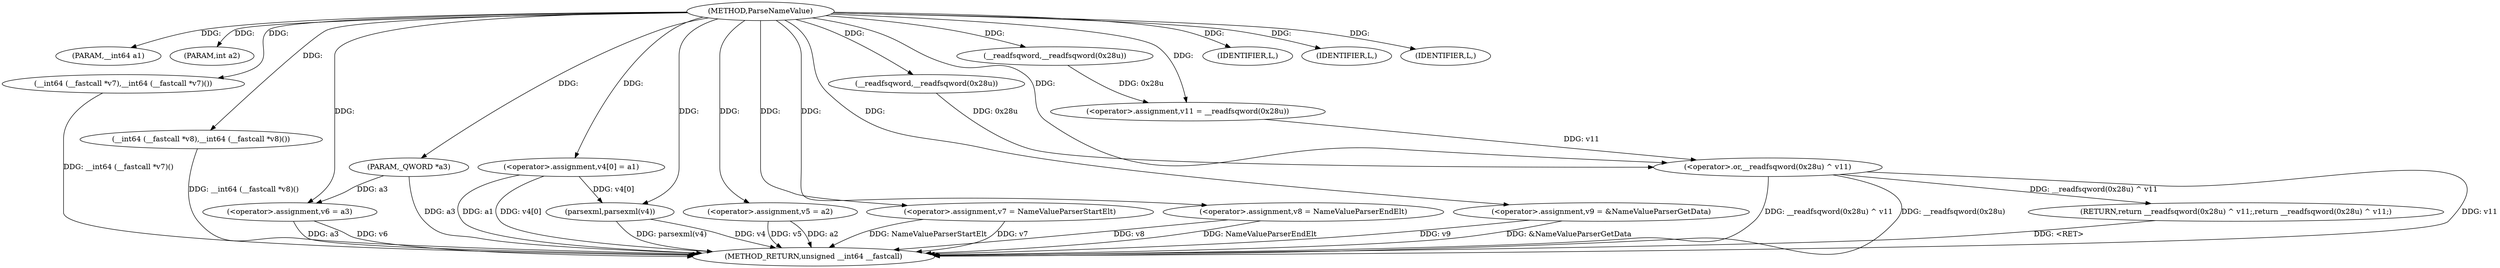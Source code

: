 digraph ParseNameValue {  
"1000109" [label = "(METHOD,ParseNameValue)" ]
"1000157" [label = "(METHOD_RETURN,unsigned __int64 __fastcall)" ]
"1000110" [label = "(PARAM,__int64 a1)" ]
"1000111" [label = "(PARAM,int a2)" ]
"1000112" [label = "(PARAM,_QWORD *a3)" ]
"1000117" [label = "(__int64 (__fastcall *v7),__int64 (__fastcall *v7)())" ]
"1000118" [label = "(__int64 (__fastcall *v8),__int64 (__fastcall *v8)())" ]
"1000122" [label = "(IDENTIFIER,L,)" ]
"1000123" [label = "(IDENTIFIER,L,)" ]
"1000124" [label = "(<operator>.assignment,v11 = __readfsqword(0x28u))" ]
"1000126" [label = "(__readfsqword,__readfsqword(0x28u))" ]
"1000128" [label = "(<operator>.assignment,v4[0] = a1)" ]
"1000133" [label = "(<operator>.assignment,v5 = a2)" ]
"1000136" [label = "(<operator>.assignment,v6 = a3)" ]
"1000139" [label = "(<operator>.assignment,v7 = NameValueParserStartElt)" ]
"1000142" [label = "(IDENTIFIER,L,)" ]
"1000143" [label = "(<operator>.assignment,v8 = NameValueParserEndElt)" ]
"1000146" [label = "(<operator>.assignment,v9 = &NameValueParserGetData)" ]
"1000150" [label = "(parsexml,parsexml(v4))" ]
"1000152" [label = "(RETURN,return __readfsqword(0x28u) ^ v11;,return __readfsqword(0x28u) ^ v11;)" ]
"1000153" [label = "(<operator>.or,__readfsqword(0x28u) ^ v11)" ]
"1000154" [label = "(__readfsqword,__readfsqword(0x28u))" ]
  "1000152" -> "1000157"  [ label = "DDG: <RET>"] 
  "1000118" -> "1000157"  [ label = "DDG: __int64 (__fastcall *v8)()"] 
  "1000150" -> "1000157"  [ label = "DDG: parsexml(v4)"] 
  "1000136" -> "1000157"  [ label = "DDG: a3"] 
  "1000153" -> "1000157"  [ label = "DDG: v11"] 
  "1000143" -> "1000157"  [ label = "DDG: v8"] 
  "1000117" -> "1000157"  [ label = "DDG: __int64 (__fastcall *v7)()"] 
  "1000136" -> "1000157"  [ label = "DDG: v6"] 
  "1000133" -> "1000157"  [ label = "DDG: v5"] 
  "1000153" -> "1000157"  [ label = "DDG: __readfsqword(0x28u) ^ v11"] 
  "1000146" -> "1000157"  [ label = "DDG: v9"] 
  "1000146" -> "1000157"  [ label = "DDG: &NameValueParserGetData"] 
  "1000133" -> "1000157"  [ label = "DDG: a2"] 
  "1000139" -> "1000157"  [ label = "DDG: NameValueParserStartElt"] 
  "1000139" -> "1000157"  [ label = "DDG: v7"] 
  "1000143" -> "1000157"  [ label = "DDG: NameValueParserEndElt"] 
  "1000128" -> "1000157"  [ label = "DDG: v4[0]"] 
  "1000112" -> "1000157"  [ label = "DDG: a3"] 
  "1000153" -> "1000157"  [ label = "DDG: __readfsqword(0x28u)"] 
  "1000150" -> "1000157"  [ label = "DDG: v4"] 
  "1000128" -> "1000157"  [ label = "DDG: a1"] 
  "1000109" -> "1000110"  [ label = "DDG: "] 
  "1000109" -> "1000111"  [ label = "DDG: "] 
  "1000109" -> "1000112"  [ label = "DDG: "] 
  "1000109" -> "1000117"  [ label = "DDG: "] 
  "1000109" -> "1000118"  [ label = "DDG: "] 
  "1000109" -> "1000122"  [ label = "DDG: "] 
  "1000109" -> "1000123"  [ label = "DDG: "] 
  "1000126" -> "1000124"  [ label = "DDG: 0x28u"] 
  "1000109" -> "1000124"  [ label = "DDG: "] 
  "1000109" -> "1000126"  [ label = "DDG: "] 
  "1000109" -> "1000128"  [ label = "DDG: "] 
  "1000109" -> "1000133"  [ label = "DDG: "] 
  "1000112" -> "1000136"  [ label = "DDG: a3"] 
  "1000109" -> "1000136"  [ label = "DDG: "] 
  "1000109" -> "1000139"  [ label = "DDG: "] 
  "1000109" -> "1000142"  [ label = "DDG: "] 
  "1000109" -> "1000143"  [ label = "DDG: "] 
  "1000109" -> "1000146"  [ label = "DDG: "] 
  "1000128" -> "1000150"  [ label = "DDG: v4[0]"] 
  "1000109" -> "1000150"  [ label = "DDG: "] 
  "1000153" -> "1000152"  [ label = "DDG: __readfsqword(0x28u) ^ v11"] 
  "1000154" -> "1000153"  [ label = "DDG: 0x28u"] 
  "1000109" -> "1000154"  [ label = "DDG: "] 
  "1000124" -> "1000153"  [ label = "DDG: v11"] 
  "1000109" -> "1000153"  [ label = "DDG: "] 
}
